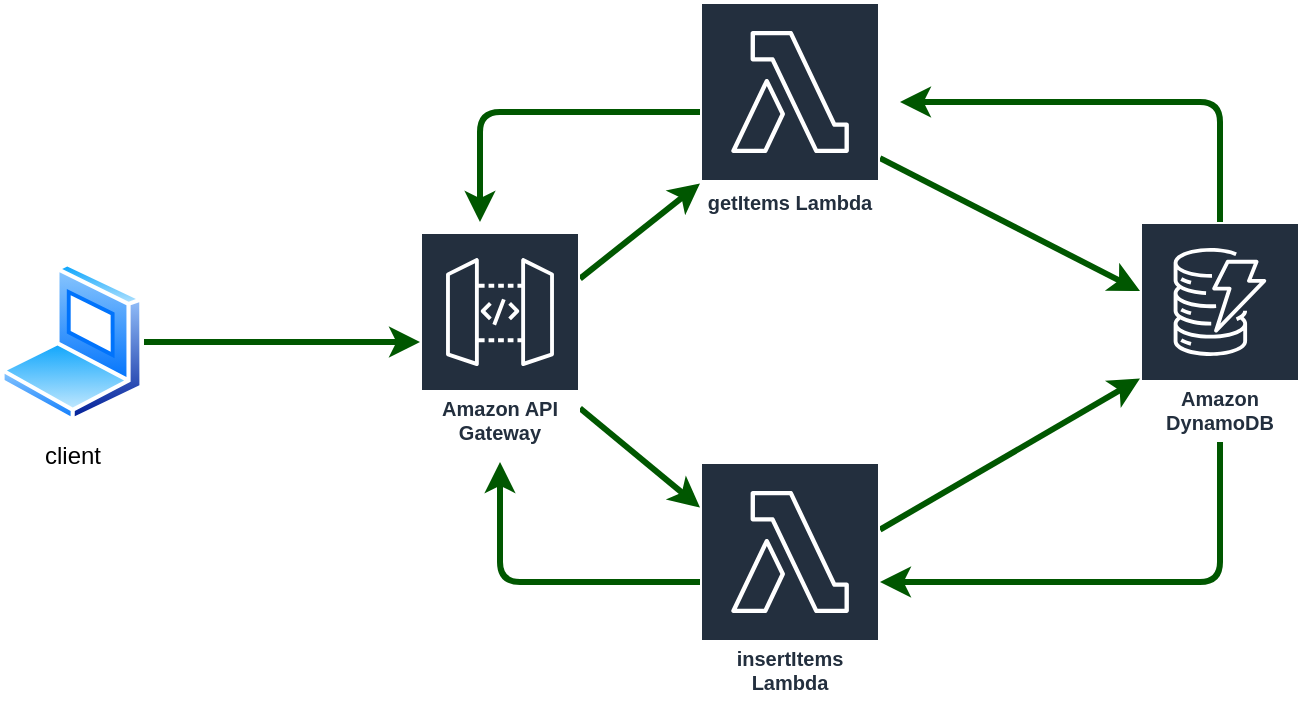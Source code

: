 <mxfile>
    <diagram id="0o75jkomX_azVk-G3Yqs" name="ページ1">
        <mxGraphModel dx="1194" dy="543" grid="1" gridSize="10" guides="1" tooltips="1" connect="1" arrows="1" fold="1" page="1" pageScale="1" pageWidth="827" pageHeight="1169" background="#FFFFFF" math="0" shadow="0">
            <root>
                <mxCell id="0"/>
                <mxCell id="1" parent="0"/>
                <mxCell id="6" style="edgeStyle=none;html=1;fillColor=#008a00;strokeColor=#005700;strokeWidth=3;" edge="1" parent="1" source="2">
                    <mxGeometry relative="1" as="geometry">
                        <mxPoint x="250" y="300" as="targetPoint"/>
                    </mxGeometry>
                </mxCell>
                <mxCell id="2" value="client" style="aspect=fixed;perimeter=ellipsePerimeter;html=1;align=center;shadow=0;dashed=0;spacingTop=3;image;image=img/lib/active_directory/laptop_client.svg;" vertex="1" parent="1">
                    <mxGeometry x="40" y="260" width="72" height="80" as="geometry"/>
                </mxCell>
                <mxCell id="9" style="edgeStyle=none;html=1;fillColor=#008a00;strokeColor=#005700;strokeWidth=3;" edge="1" parent="1" source="7" target="8">
                    <mxGeometry relative="1" as="geometry"/>
                </mxCell>
                <mxCell id="19" style="edgeStyle=none;html=1;fillColor=#008a00;strokeColor=#005700;strokeWidth=3;" edge="1" parent="1" source="7" target="18">
                    <mxGeometry relative="1" as="geometry"/>
                </mxCell>
                <mxCell id="7" value="Amazon API Gateway" style="sketch=0;outlineConnect=0;fontColor=#232F3E;gradientColor=none;strokeColor=#ffffff;fillColor=#232F3E;dashed=0;verticalLabelPosition=middle;verticalAlign=bottom;align=center;html=1;whiteSpace=wrap;fontSize=10;fontStyle=1;spacing=3;shape=mxgraph.aws4.productIcon;prIcon=mxgraph.aws4.api_gateway;" vertex="1" parent="1">
                    <mxGeometry x="250" y="245" width="80" height="110" as="geometry"/>
                </mxCell>
                <mxCell id="14" style="edgeStyle=none;html=1;fillColor=#008a00;strokeColor=#005700;strokeWidth=3;" edge="1" parent="1" source="8" target="11">
                    <mxGeometry relative="1" as="geometry"/>
                </mxCell>
                <mxCell id="25" style="edgeStyle=none;html=1;strokeWidth=3;fillColor=#008a00;strokeColor=#005700;" edge="1" parent="1" source="8">
                    <mxGeometry relative="1" as="geometry">
                        <mxPoint x="280" y="240" as="targetPoint"/>
                        <Array as="points">
                            <mxPoint x="280" y="185"/>
                        </Array>
                    </mxGeometry>
                </mxCell>
                <mxCell id="8" value="getItems Lambda" style="sketch=0;outlineConnect=0;fontColor=#232F3E;gradientColor=none;strokeColor=#ffffff;fillColor=#232F3E;dashed=0;verticalLabelPosition=middle;verticalAlign=bottom;align=center;html=1;whiteSpace=wrap;fontSize=10;fontStyle=1;spacing=3;shape=mxgraph.aws4.productIcon;prIcon=mxgraph.aws4.lambda;" vertex="1" parent="1">
                    <mxGeometry x="390" y="130" width="90" height="110" as="geometry"/>
                </mxCell>
                <mxCell id="17" style="edgeStyle=none;html=1;fillColor=#008a00;strokeColor=#005700;strokeWidth=3;" edge="1" parent="1" source="11">
                    <mxGeometry relative="1" as="geometry">
                        <mxPoint x="490" y="180" as="targetPoint"/>
                        <Array as="points">
                            <mxPoint x="650" y="180"/>
                        </Array>
                    </mxGeometry>
                </mxCell>
                <mxCell id="21" style="edgeStyle=none;html=1;fillColor=#008a00;strokeColor=#005700;strokeWidth=3;" edge="1" parent="1" source="11" target="18">
                    <mxGeometry relative="1" as="geometry">
                        <Array as="points">
                            <mxPoint x="650" y="420"/>
                        </Array>
                    </mxGeometry>
                </mxCell>
                <mxCell id="11" value="Amazon DynamoDB" style="sketch=0;outlineConnect=0;fontColor=#232F3E;gradientColor=none;strokeColor=#ffffff;fillColor=#232F3E;dashed=0;verticalLabelPosition=middle;verticalAlign=bottom;align=center;html=1;whiteSpace=wrap;fontSize=10;fontStyle=1;spacing=3;shape=mxgraph.aws4.productIcon;prIcon=mxgraph.aws4.dynamodb;" vertex="1" parent="1">
                    <mxGeometry x="610" y="240" width="80" height="110" as="geometry"/>
                </mxCell>
                <mxCell id="20" style="edgeStyle=none;html=1;fillColor=#008a00;strokeColor=#005700;strokeWidth=3;" edge="1" parent="1" source="18" target="11">
                    <mxGeometry relative="1" as="geometry"/>
                </mxCell>
                <mxCell id="26" style="edgeStyle=none;html=1;strokeWidth=3;fillColor=#008a00;strokeColor=#005700;" edge="1" parent="1" source="18">
                    <mxGeometry relative="1" as="geometry">
                        <mxPoint x="290" y="360" as="targetPoint"/>
                        <Array as="points">
                            <mxPoint x="290" y="420"/>
                        </Array>
                    </mxGeometry>
                </mxCell>
                <mxCell id="18" value="insertItems Lambda" style="sketch=0;outlineConnect=0;fontColor=#232F3E;gradientColor=none;strokeColor=#ffffff;fillColor=#232F3E;dashed=0;verticalLabelPosition=middle;verticalAlign=bottom;align=center;html=1;whiteSpace=wrap;fontSize=10;fontStyle=1;spacing=3;shape=mxgraph.aws4.productIcon;prIcon=mxgraph.aws4.lambda;" vertex="1" parent="1">
                    <mxGeometry x="390" y="360" width="90" height="120" as="geometry"/>
                </mxCell>
            </root>
        </mxGraphModel>
    </diagram>
</mxfile>